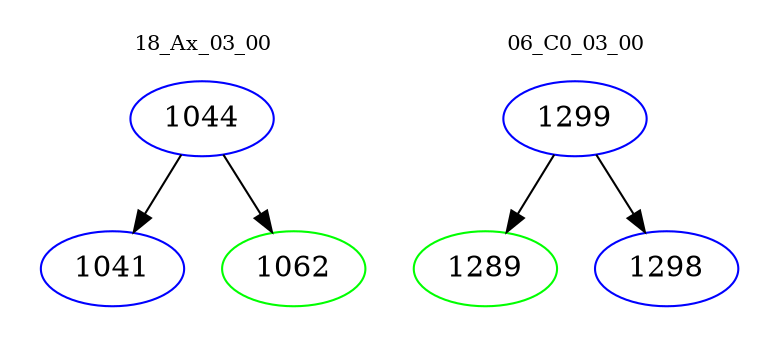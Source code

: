 digraph{
subgraph cluster_0 {
color = white
label = "18_Ax_03_00";
fontsize=10;
T0_1044 [label="1044", color="blue"]
T0_1044 -> T0_1041 [color="black"]
T0_1041 [label="1041", color="blue"]
T0_1044 -> T0_1062 [color="black"]
T0_1062 [label="1062", color="green"]
}
subgraph cluster_1 {
color = white
label = "06_C0_03_00";
fontsize=10;
T1_1299 [label="1299", color="blue"]
T1_1299 -> T1_1289 [color="black"]
T1_1289 [label="1289", color="green"]
T1_1299 -> T1_1298 [color="black"]
T1_1298 [label="1298", color="blue"]
}
}
